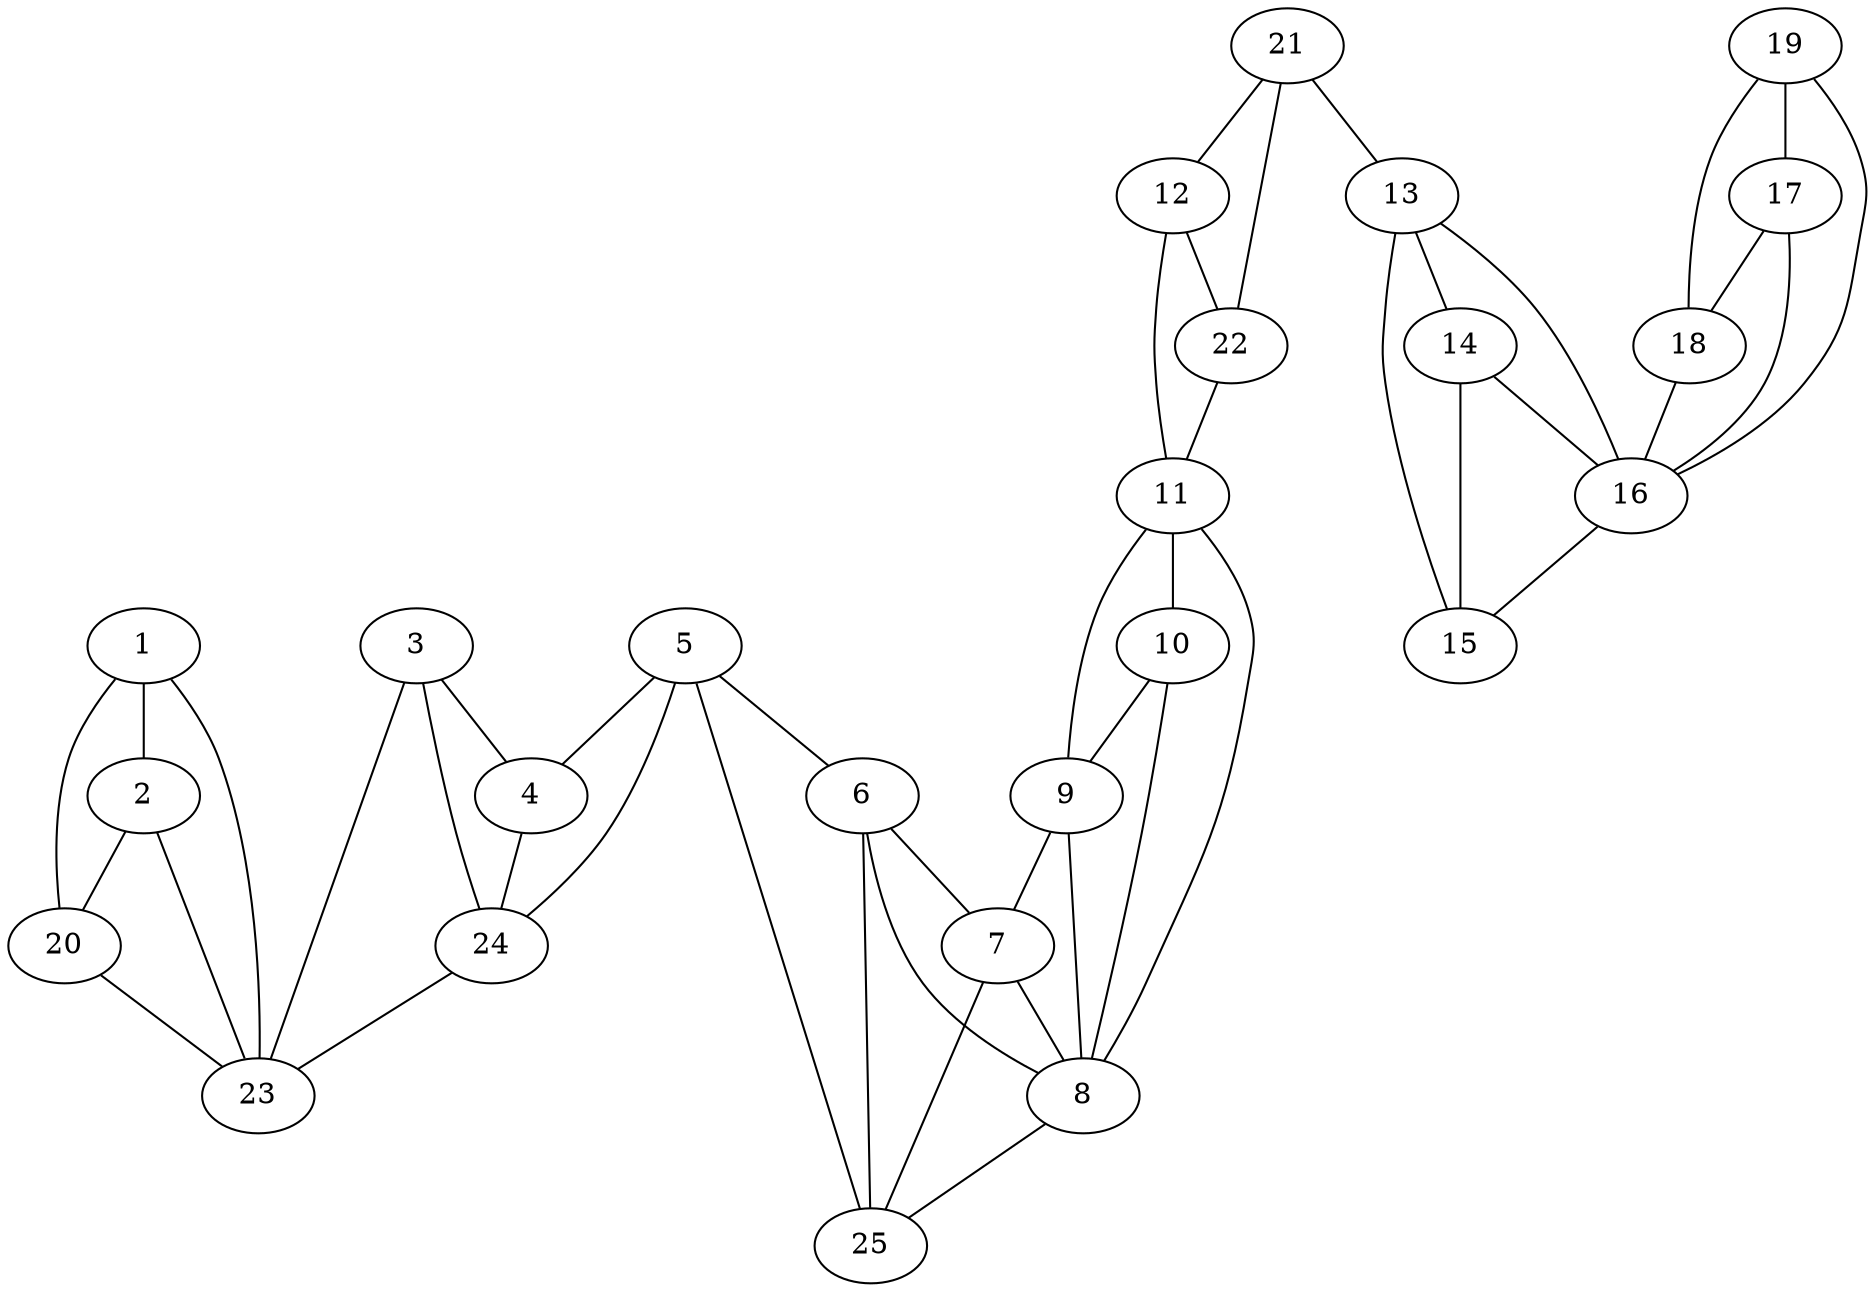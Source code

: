 graph pdb1jii {
	1	 [aaLength=11,
		sequence=NVLIEDLKWRG,
		type=0];
	2	 [aaLength=12,
		sequence=DEQGIEDLLNKE,
		type=0];
	1 -- 2	 [distance0="20.9562",
		frequency=1,
		type0=1];
	20	 [aaLength=2,
		sequence=QQ,
		type=1];
	1 -- 20	 [distance0="28.35117",
		frequency=1,
		type0=2];
	23	 [aaLength=6,
		sequence=TLYCGA,
		type=1];
	1 -- 23	 [distance0="39.60794",
		frequency=1,
		type0=3];
	2 -- 20	 [distance0="18.09643",
		frequency=1,
		type0=1];
	3	 [aaLength=15,
		sequence=HIGHLLPFLTLRRFQ,
		type=0];
	4	 [aaLength=5,
		sequence=TGMIG,
		type=0];
	3 -- 4	 [distance0="28.71691",
		frequency=1,
		type0=3];
	3 -- 23	 [distance0="24.71081",
		frequency=1,
		type0=1];
	24	 [aaLength=6,
		sequence=RPIVLI,
		type=1];
	3 -- 24	 [distance0="28.33063",
		distance1="4.0",
		frequency=2,
		type0=2,
		type1=4];
	4 -- 24	 [distance0="17.27426",
		frequency=1,
		type0=1];
	5	 [aaLength=20,
		sequence=TEEQVDKNIEGISKQMHNIF,
		type=0];
	5 -- 4	 [distance0="20.67659",
		frequency=1,
		type0=1];
	6	 [aaLength=6,
		sequence=NRDWLG,
		type=0];
	5 -- 6	 [distance0="35.63781",
		frequency=1,
		type0=3];
	5 -- 24	 [distance0="34.38802",
		frequency=1,
		type0=2];
	25	 [aaLength=4,
		sequence=VLVN,
		type=1];
	5 -- 25	 [distance0="8.0",
		frequency=1,
		type0=4];
	7	 [aaLength=9,
		sequence=SLISFLRDY,
		type=0];
	6 -- 7	 [distance0="15.7305",
		distance1="2.0",
		frequency=2,
		type0=2,
		type1=4];
	8	 [aaLength=4,
		sequence=GKHV,
		type=0];
	6 -- 8	 [distance0="27.73783",
		frequency=1,
		type0=3];
	6 -- 25	 [distance0="8.500016",
		frequency=1,
		type0=1];
	7 -- 8	 [distance0="12.36002",
		distance1="0.0",
		frequency=2,
		type0=1,
		type1=5];
	7 -- 25	 [distance0="13.63157",
		frequency=1,
		type0=2];
	8 -- 25	 [distance0="25.76584",
		frequency=1,
		type0=3];
	9	 [aaLength=6,
		sequence=GVNYML,
		type=0];
	9 -- 7	 [distance0="22.5341",
		frequency=1,
		type0=3];
	9 -- 8	 [distance0="13.47287",
		frequency=1,
		type0=1];
	10	 [aaLength=9,
		sequence=SIQSRLEHG,
		type=0];
	10 -- 9	 [distance0="17.30356",
		frequency=1,
		type0=1];
	10 -- 8	 [distance0="26.70753",
		frequency=1,
		type0=3];
	11	 [aaLength=22,
		sequence=SYTEFTYTILQAIDFGHLNREL,
		type=0];
	11 -- 9	 [distance0="25.40088",
		frequency=1,
		type0=2];
	11 -- 8	 [distance0="27.39245",
		frequency=1,
		type0=3];
	11 -- 10	 [distance0="18.14159",
		frequency=1,
		type0=1];
	12	 [aaLength=16,
		sequence=QWGNITSGIELMRRMY,
		type=0];
	12 -- 11	 [distance0="32.43101",
		frequency=1,
		type0=3];
	22	 [aaLength=5,
		sequence=IQVGG,
		type=1];
	12 -- 22	 [distance0="14.94786",
		frequency=1,
		type0=1];
	13	 [aaLength=11,
		sequence=SPYEFYQFWIN,
		type=0];
	15	 [aaLength=9,
		sequence=VIKFLKYFT,
		type=0];
	13 -- 15	 [distance0="19.71458",
		frequency=1,
		type0=2];
	16	 [aaLength=15,
		sequence=GKEEIDRLEQSKNEA,
		type=0];
	13 -- 16	 [distance0="28.66219",
		frequency=1,
		type0=3];
	14	 [aaLength=4,
		sequence=SDED,
		type=0];
	13 -- 14	 [distance0="18.84997",
		distance1="1.0",
		frequency=2,
		type0=1,
		type1=4];
	14 -- 15	 [distance0="11.40198",
		distance1="0.0",
		frequency=2,
		type0=1,
		type1=5];
	14 -- 16	 [distance0="16.32534",
		frequency=1,
		type0=2];
	16 -- 15	 [distance0="12.1502",
		frequency=1,
		type0=1];
	17	 [aaLength=4,
		sequence=PHLR,
		type=0];
	17 -- 16	 [distance0="19.6367",
		frequency=1,
		type0=2];
	18	 [aaLength=16,
		sequence=EAQKTLAEEVTKFIHG,
		type=0];
	17 -- 18	 [distance0="17.19524",
		distance1="0.0",
		frequency=2,
		type0=1,
		type1=5];
	18 -- 16	 [distance0="21.40622",
		frequency=1,
		type0=3];
	19	 [aaLength=9,
		sequence=EDALNDAIR,
		type=0];
	19 -- 16	 [distance0="39.67048",
		frequency=1,
		type0=3];
	19 -- 17	 [distance0="29.18725",
		frequency=1,
		type0=2];
	19 -- 18	 [distance0="18.48581",
		frequency=1,
		type0=1];
	20 -- 23	 [distance0="17.0",
		frequency=1,
		type0=1];
	21	 [aaLength=5,
		sequence=YGLTI,
		type=1];
	21 -- 12	 [distance0="24.80803",
		frequency=1,
		type0=1];
	21 -- 22	 [distance0="28.0",
		frequency=1,
		type0=2];
	21 -- 13	 [distance0="50.49954",
		distance1="26.0",
		frequency=2,
		type0=3,
		type1=4];
	22 -- 11	 [distance0="27.48755",
		frequency=1,
		type0=2];
	23 -- 2	 [distance0="22.68217",
		frequency=1,
		type0=2];
	24 -- 23	 [distance0="32.0",
		frequency=1,
		type0=3];
}
